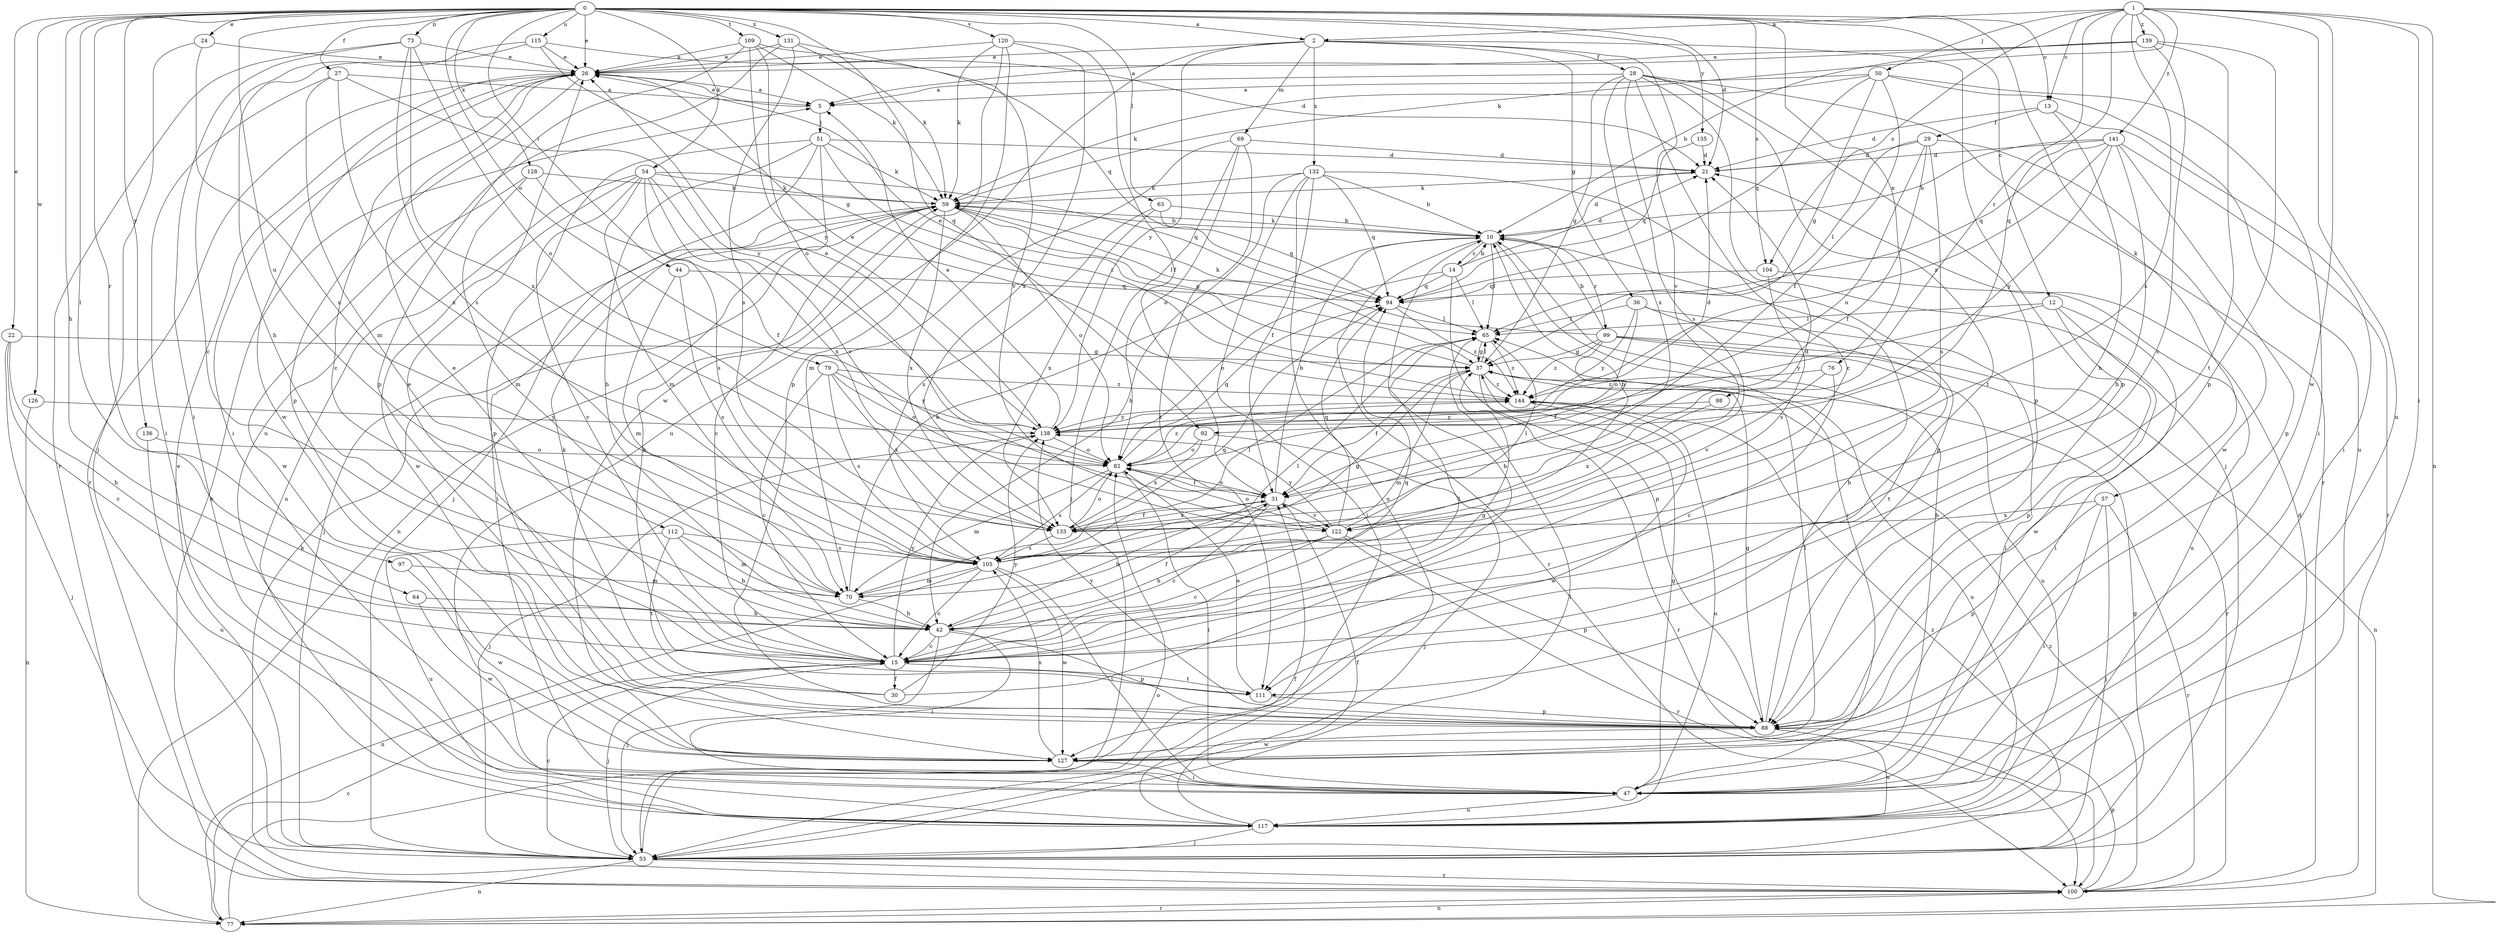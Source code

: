 strict digraph  {
0;
1;
2;
5;
10;
12;
13;
14;
15;
21;
22;
24;
26;
27;
28;
29;
30;
31;
36;
37;
42;
44;
47;
50;
51;
53;
54;
57;
59;
63;
64;
65;
69;
70;
73;
76;
77;
79;
82;
88;
92;
94;
97;
98;
99;
100;
104;
105;
109;
111;
112;
115;
117;
120;
122;
126;
127;
128;
131;
132;
133;
135;
136;
138;
139;
141;
144;
0 -> 2  [label=a];
0 -> 12  [label=c];
0 -> 13  [label=c];
0 -> 21  [label=d];
0 -> 22  [label=e];
0 -> 24  [label=e];
0 -> 26  [label=e];
0 -> 27  [label=f];
0 -> 42  [label=h];
0 -> 44  [label=i];
0 -> 54  [label=k];
0 -> 57  [label=k];
0 -> 63  [label=l];
0 -> 64  [label=l];
0 -> 73  [label=n];
0 -> 76  [label=n];
0 -> 79  [label=o];
0 -> 92  [label=q];
0 -> 97  [label=r];
0 -> 104  [label=s];
0 -> 109  [label=t];
0 -> 112  [label=u];
0 -> 115  [label=u];
0 -> 120  [label=v];
0 -> 126  [label=w];
0 -> 128  [label=x];
0 -> 131  [label=x];
0 -> 135  [label=y];
0 -> 136  [label=y];
1 -> 2  [label=a];
1 -> 13  [label=c];
1 -> 47  [label=i];
1 -> 50  [label=j];
1 -> 59  [label=k];
1 -> 77  [label=n];
1 -> 92  [label=q];
1 -> 98  [label=r];
1 -> 104  [label=s];
1 -> 105  [label=s];
1 -> 117  [label=u];
1 -> 127  [label=w];
1 -> 139  [label=z];
1 -> 141  [label=z];
2 -> 26  [label=e];
2 -> 28  [label=f];
2 -> 36  [label=g];
2 -> 69  [label=m];
2 -> 88  [label=p];
2 -> 117  [label=u];
2 -> 122  [label=v];
2 -> 132  [label=x];
2 -> 138  [label=y];
5 -> 26  [label=e];
5 -> 51  [label=j];
10 -> 14  [label=c];
10 -> 21  [label=d];
10 -> 47  [label=i];
10 -> 59  [label=k];
10 -> 65  [label=l];
10 -> 99  [label=r];
10 -> 100  [label=r];
12 -> 47  [label=i];
12 -> 65  [label=l];
12 -> 88  [label=p];
12 -> 127  [label=w];
12 -> 138  [label=y];
13 -> 21  [label=d];
13 -> 29  [label=f];
13 -> 42  [label=h];
13 -> 47  [label=i];
14 -> 10  [label=b];
14 -> 21  [label=d];
14 -> 65  [label=l];
14 -> 82  [label=o];
14 -> 88  [label=p];
14 -> 94  [label=q];
15 -> 26  [label=e];
15 -> 30  [label=f];
15 -> 37  [label=g];
15 -> 53  [label=j];
15 -> 65  [label=l];
15 -> 94  [label=q];
15 -> 111  [label=t];
15 -> 138  [label=y];
21 -> 59  [label=k];
22 -> 15  [label=c];
22 -> 37  [label=g];
22 -> 42  [label=h];
22 -> 53  [label=j];
24 -> 26  [label=e];
24 -> 53  [label=j];
24 -> 105  [label=s];
26 -> 5  [label=a];
26 -> 15  [label=c];
26 -> 47  [label=i];
26 -> 88  [label=p];
26 -> 100  [label=r];
26 -> 127  [label=w];
27 -> 5  [label=a];
27 -> 47  [label=i];
27 -> 70  [label=m];
27 -> 133  [label=x];
27 -> 138  [label=y];
28 -> 5  [label=a];
28 -> 15  [label=c];
28 -> 37  [label=g];
28 -> 53  [label=j];
28 -> 88  [label=p];
28 -> 100  [label=r];
28 -> 105  [label=s];
28 -> 111  [label=t];
28 -> 133  [label=x];
29 -> 21  [label=d];
29 -> 31  [label=f];
29 -> 65  [label=l];
29 -> 82  [label=o];
29 -> 105  [label=s];
29 -> 127  [label=w];
30 -> 10  [label=b];
30 -> 26  [label=e];
30 -> 59  [label=k];
30 -> 138  [label=y];
31 -> 10  [label=b];
31 -> 15  [label=c];
31 -> 42  [label=h];
31 -> 82  [label=o];
31 -> 122  [label=v];
31 -> 133  [label=x];
36 -> 47  [label=i];
36 -> 65  [label=l];
36 -> 82  [label=o];
36 -> 111  [label=t];
36 -> 138  [label=y];
37 -> 26  [label=e];
37 -> 31  [label=f];
37 -> 65  [label=l];
37 -> 70  [label=m];
37 -> 100  [label=r];
37 -> 117  [label=u];
37 -> 144  [label=z];
42 -> 15  [label=c];
42 -> 31  [label=f];
42 -> 47  [label=i];
42 -> 53  [label=j];
42 -> 88  [label=p];
44 -> 70  [label=m];
44 -> 94  [label=q];
44 -> 105  [label=s];
47 -> 10  [label=b];
47 -> 37  [label=g];
47 -> 117  [label=u];
50 -> 5  [label=a];
50 -> 31  [label=f];
50 -> 37  [label=g];
50 -> 47  [label=i];
50 -> 59  [label=k];
50 -> 94  [label=q];
50 -> 117  [label=u];
51 -> 21  [label=d];
51 -> 42  [label=h];
51 -> 53  [label=j];
51 -> 59  [label=k];
51 -> 77  [label=n];
51 -> 88  [label=p];
51 -> 144  [label=z];
53 -> 15  [label=c];
53 -> 21  [label=d];
53 -> 26  [label=e];
53 -> 31  [label=f];
53 -> 37  [label=g];
53 -> 65  [label=l];
53 -> 77  [label=n];
53 -> 100  [label=r];
53 -> 144  [label=z];
54 -> 15  [label=c];
54 -> 59  [label=k];
54 -> 70  [label=m];
54 -> 94  [label=q];
54 -> 105  [label=s];
54 -> 117  [label=u];
54 -> 122  [label=v];
54 -> 127  [label=w];
54 -> 133  [label=x];
57 -> 47  [label=i];
57 -> 53  [label=j];
57 -> 88  [label=p];
57 -> 100  [label=r];
57 -> 133  [label=x];
59 -> 10  [label=b];
59 -> 15  [label=c];
59 -> 37  [label=g];
59 -> 47  [label=i];
59 -> 53  [label=j];
59 -> 65  [label=l];
59 -> 82  [label=o];
59 -> 133  [label=x];
63 -> 10  [label=b];
63 -> 94  [label=q];
63 -> 105  [label=s];
63 -> 133  [label=x];
64 -> 42  [label=h];
64 -> 127  [label=w];
65 -> 37  [label=g];
65 -> 144  [label=z];
69 -> 21  [label=d];
69 -> 53  [label=j];
69 -> 70  [label=m];
69 -> 82  [label=o];
69 -> 111  [label=t];
70 -> 10  [label=b];
70 -> 42  [label=h];
70 -> 65  [label=l];
70 -> 94  [label=q];
73 -> 26  [label=e];
73 -> 47  [label=i];
73 -> 82  [label=o];
73 -> 100  [label=r];
73 -> 105  [label=s];
73 -> 133  [label=x];
76 -> 15  [label=c];
76 -> 122  [label=v];
76 -> 144  [label=z];
77 -> 15  [label=c];
77 -> 82  [label=o];
77 -> 100  [label=r];
79 -> 15  [label=c];
79 -> 82  [label=o];
79 -> 105  [label=s];
79 -> 133  [label=x];
79 -> 138  [label=y];
79 -> 144  [label=z];
82 -> 31  [label=f];
82 -> 47  [label=i];
82 -> 70  [label=m];
82 -> 94  [label=q];
82 -> 105  [label=s];
82 -> 144  [label=z];
88 -> 10  [label=b];
88 -> 37  [label=g];
88 -> 117  [label=u];
88 -> 127  [label=w];
88 -> 138  [label=y];
92 -> 53  [label=j];
92 -> 82  [label=o];
92 -> 133  [label=x];
94 -> 65  [label=l];
94 -> 144  [label=z];
97 -> 70  [label=m];
97 -> 127  [label=w];
98 -> 133  [label=x];
98 -> 138  [label=y];
99 -> 10  [label=b];
99 -> 31  [label=f];
99 -> 37  [label=g];
99 -> 59  [label=k];
99 -> 77  [label=n];
99 -> 100  [label=r];
99 -> 117  [label=u];
99 -> 144  [label=z];
100 -> 5  [label=a];
100 -> 59  [label=k];
100 -> 77  [label=n];
100 -> 88  [label=p];
100 -> 144  [label=z];
104 -> 94  [label=q];
104 -> 105  [label=s];
104 -> 117  [label=u];
105 -> 15  [label=c];
105 -> 37  [label=g];
105 -> 47  [label=i];
105 -> 65  [label=l];
105 -> 70  [label=m];
105 -> 77  [label=n];
105 -> 127  [label=w];
109 -> 26  [label=e];
109 -> 59  [label=k];
109 -> 82  [label=o];
109 -> 88  [label=p];
109 -> 94  [label=q];
109 -> 138  [label=y];
111 -> 59  [label=k];
111 -> 82  [label=o];
111 -> 88  [label=p];
112 -> 42  [label=h];
112 -> 70  [label=m];
112 -> 105  [label=s];
112 -> 111  [label=t];
112 -> 117  [label=u];
115 -> 15  [label=c];
115 -> 21  [label=d];
115 -> 26  [label=e];
115 -> 37  [label=g];
115 -> 42  [label=h];
117 -> 31  [label=f];
117 -> 53  [label=j];
120 -> 26  [label=e];
120 -> 31  [label=f];
120 -> 59  [label=k];
120 -> 88  [label=p];
120 -> 127  [label=w];
120 -> 133  [label=x];
122 -> 10  [label=b];
122 -> 15  [label=c];
122 -> 42  [label=h];
122 -> 65  [label=l];
122 -> 82  [label=o];
122 -> 88  [label=p];
122 -> 94  [label=q];
122 -> 100  [label=r];
122 -> 138  [label=y];
126 -> 77  [label=n];
126 -> 138  [label=y];
127 -> 47  [label=i];
127 -> 65  [label=l];
127 -> 105  [label=s];
128 -> 31  [label=f];
128 -> 59  [label=k];
128 -> 70  [label=m];
128 -> 127  [label=w];
131 -> 26  [label=e];
131 -> 59  [label=k];
131 -> 105  [label=s];
131 -> 117  [label=u];
131 -> 122  [label=v];
132 -> 10  [label=b];
132 -> 31  [label=f];
132 -> 42  [label=h];
132 -> 53  [label=j];
132 -> 59  [label=k];
132 -> 88  [label=p];
132 -> 94  [label=q];
132 -> 117  [label=u];
133 -> 21  [label=d];
133 -> 31  [label=f];
133 -> 82  [label=o];
133 -> 105  [label=s];
135 -> 21  [label=d];
135 -> 94  [label=q];
136 -> 82  [label=o];
136 -> 117  [label=u];
138 -> 5  [label=a];
138 -> 21  [label=d];
138 -> 26  [label=e];
138 -> 53  [label=j];
138 -> 82  [label=o];
139 -> 5  [label=a];
139 -> 10  [label=b];
139 -> 15  [label=c];
139 -> 26  [label=e];
139 -> 88  [label=p];
139 -> 111  [label=t];
141 -> 10  [label=b];
141 -> 21  [label=d];
141 -> 42  [label=h];
141 -> 88  [label=p];
141 -> 94  [label=q];
141 -> 100  [label=r];
141 -> 138  [label=y];
141 -> 144  [label=z];
144 -> 26  [label=e];
144 -> 117  [label=u];
144 -> 127  [label=w];
144 -> 138  [label=y];
}
